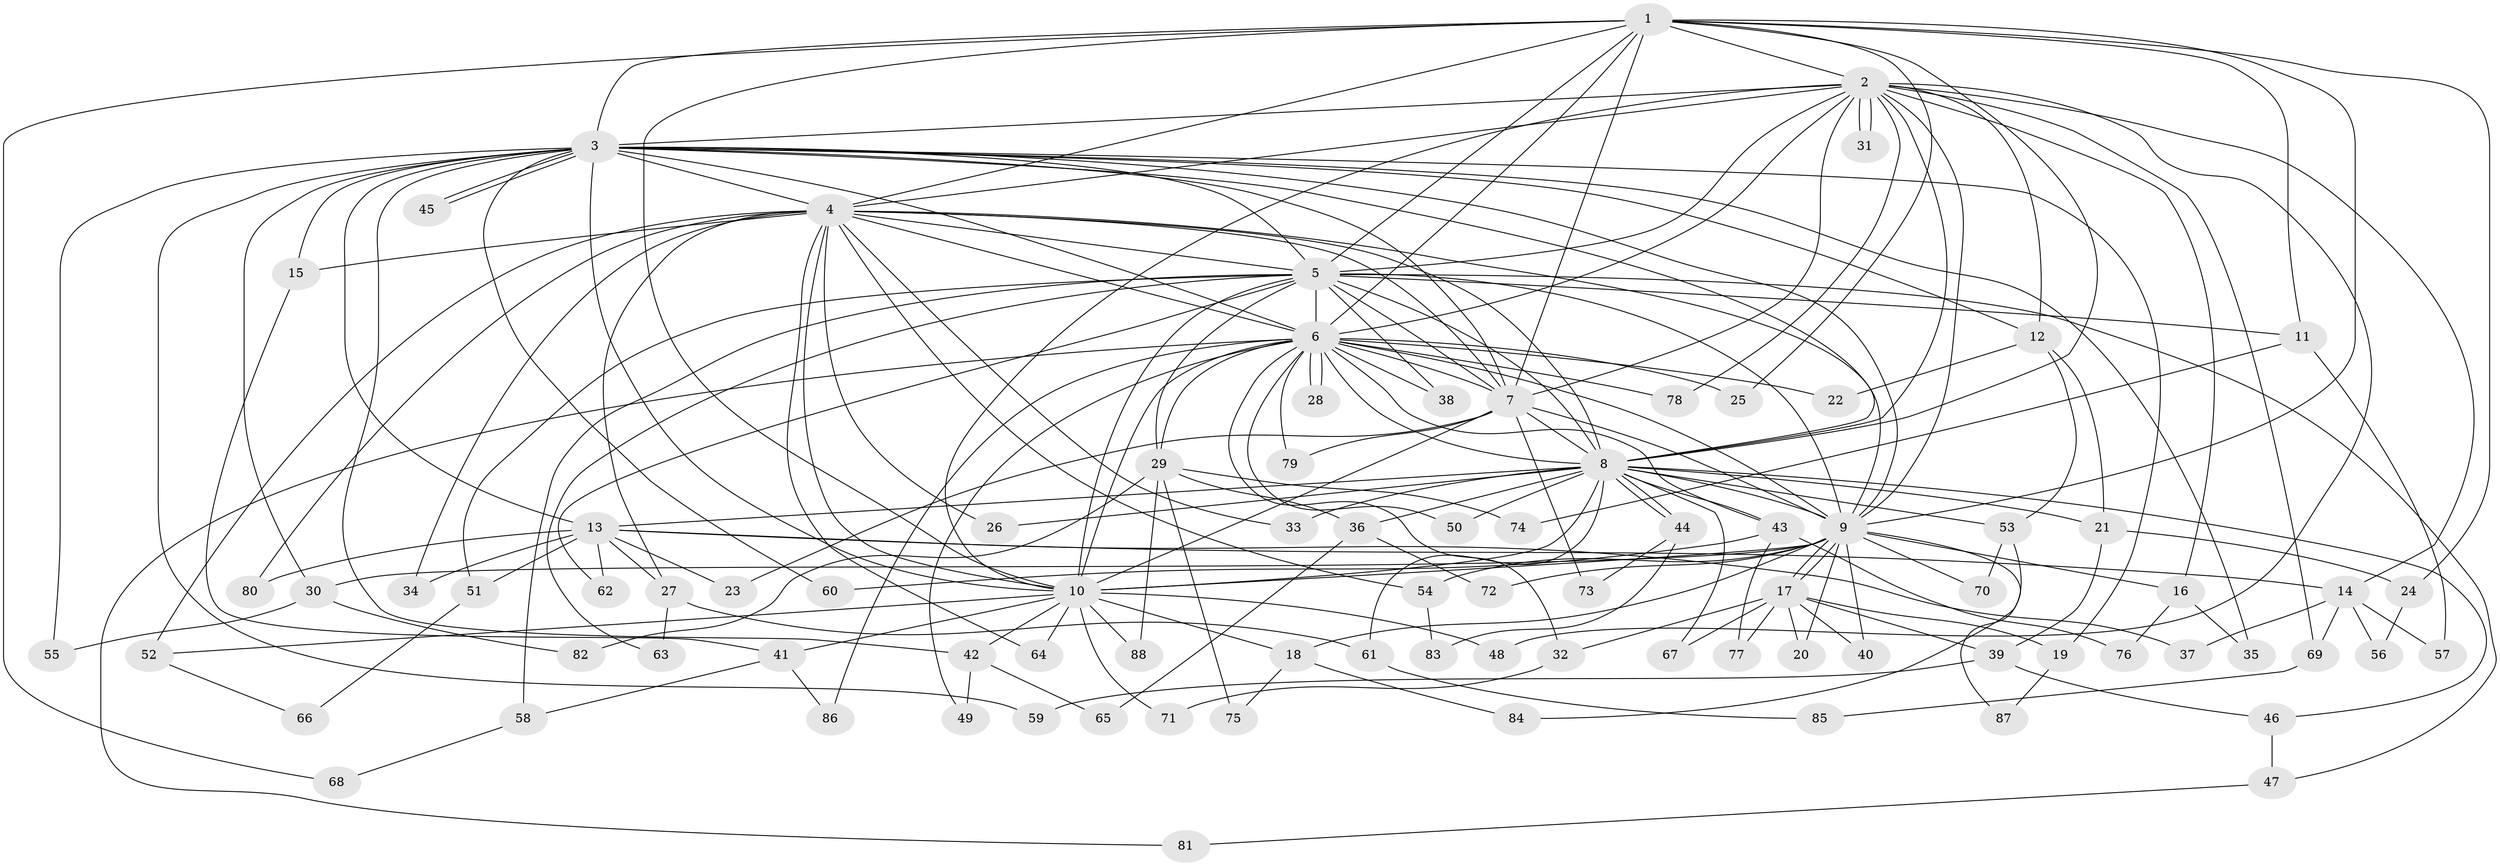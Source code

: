// Generated by graph-tools (version 1.1) at 2025/25/03/09/25 03:25:53]
// undirected, 88 vertices, 201 edges
graph export_dot {
graph [start="1"]
  node [color=gray90,style=filled];
  1;
  2;
  3;
  4;
  5;
  6;
  7;
  8;
  9;
  10;
  11;
  12;
  13;
  14;
  15;
  16;
  17;
  18;
  19;
  20;
  21;
  22;
  23;
  24;
  25;
  26;
  27;
  28;
  29;
  30;
  31;
  32;
  33;
  34;
  35;
  36;
  37;
  38;
  39;
  40;
  41;
  42;
  43;
  44;
  45;
  46;
  47;
  48;
  49;
  50;
  51;
  52;
  53;
  54;
  55;
  56;
  57;
  58;
  59;
  60;
  61;
  62;
  63;
  64;
  65;
  66;
  67;
  68;
  69;
  70;
  71;
  72;
  73;
  74;
  75;
  76;
  77;
  78;
  79;
  80;
  81;
  82;
  83;
  84;
  85;
  86;
  87;
  88;
  1 -- 2;
  1 -- 3;
  1 -- 4;
  1 -- 5;
  1 -- 6;
  1 -- 7;
  1 -- 8;
  1 -- 9;
  1 -- 10;
  1 -- 11;
  1 -- 24;
  1 -- 25;
  1 -- 68;
  2 -- 3;
  2 -- 4;
  2 -- 5;
  2 -- 6;
  2 -- 7;
  2 -- 8;
  2 -- 9;
  2 -- 10;
  2 -- 12;
  2 -- 14;
  2 -- 16;
  2 -- 31;
  2 -- 31;
  2 -- 48;
  2 -- 69;
  2 -- 78;
  3 -- 4;
  3 -- 5;
  3 -- 6;
  3 -- 7;
  3 -- 8;
  3 -- 9;
  3 -- 10;
  3 -- 12;
  3 -- 13;
  3 -- 15;
  3 -- 19;
  3 -- 30;
  3 -- 35;
  3 -- 42;
  3 -- 45;
  3 -- 45;
  3 -- 55;
  3 -- 59;
  3 -- 60;
  4 -- 5;
  4 -- 6;
  4 -- 7;
  4 -- 8;
  4 -- 9;
  4 -- 10;
  4 -- 15;
  4 -- 26;
  4 -- 27;
  4 -- 33;
  4 -- 34;
  4 -- 52;
  4 -- 54;
  4 -- 64;
  4 -- 80;
  5 -- 6;
  5 -- 7;
  5 -- 8;
  5 -- 9;
  5 -- 10;
  5 -- 11;
  5 -- 29;
  5 -- 38;
  5 -- 47;
  5 -- 51;
  5 -- 58;
  5 -- 62;
  5 -- 63;
  6 -- 7;
  6 -- 8;
  6 -- 9;
  6 -- 10;
  6 -- 22;
  6 -- 25;
  6 -- 28;
  6 -- 28;
  6 -- 29;
  6 -- 32;
  6 -- 38;
  6 -- 43;
  6 -- 49;
  6 -- 50;
  6 -- 78;
  6 -- 79;
  6 -- 81;
  6 -- 86;
  7 -- 8;
  7 -- 9;
  7 -- 10;
  7 -- 23;
  7 -- 73;
  7 -- 79;
  8 -- 9;
  8 -- 10;
  8 -- 13;
  8 -- 21;
  8 -- 26;
  8 -- 33;
  8 -- 36;
  8 -- 43;
  8 -- 44;
  8 -- 44;
  8 -- 46;
  8 -- 50;
  8 -- 53;
  8 -- 61;
  8 -- 67;
  9 -- 10;
  9 -- 16;
  9 -- 17;
  9 -- 17;
  9 -- 18;
  9 -- 20;
  9 -- 30;
  9 -- 40;
  9 -- 54;
  9 -- 70;
  9 -- 72;
  9 -- 87;
  10 -- 18;
  10 -- 41;
  10 -- 42;
  10 -- 48;
  10 -- 52;
  10 -- 64;
  10 -- 71;
  10 -- 88;
  11 -- 57;
  11 -- 74;
  12 -- 21;
  12 -- 22;
  12 -- 53;
  13 -- 14;
  13 -- 23;
  13 -- 27;
  13 -- 34;
  13 -- 37;
  13 -- 51;
  13 -- 62;
  13 -- 80;
  14 -- 37;
  14 -- 56;
  14 -- 57;
  14 -- 69;
  15 -- 41;
  16 -- 35;
  16 -- 76;
  17 -- 19;
  17 -- 20;
  17 -- 32;
  17 -- 39;
  17 -- 40;
  17 -- 67;
  17 -- 77;
  18 -- 75;
  18 -- 84;
  19 -- 87;
  21 -- 24;
  21 -- 39;
  24 -- 56;
  27 -- 61;
  27 -- 63;
  29 -- 36;
  29 -- 74;
  29 -- 75;
  29 -- 82;
  29 -- 88;
  30 -- 55;
  30 -- 82;
  32 -- 71;
  36 -- 65;
  36 -- 72;
  39 -- 46;
  39 -- 59;
  41 -- 58;
  41 -- 86;
  42 -- 49;
  42 -- 65;
  43 -- 60;
  43 -- 76;
  43 -- 77;
  44 -- 73;
  44 -- 83;
  46 -- 47;
  47 -- 81;
  51 -- 66;
  52 -- 66;
  53 -- 70;
  53 -- 84;
  54 -- 83;
  58 -- 68;
  61 -- 85;
  69 -- 85;
}
